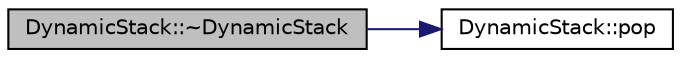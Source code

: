 digraph "DynamicStack::~DynamicStack"
{
 // LATEX_PDF_SIZE
  edge [fontname="Helvetica",fontsize="10",labelfontname="Helvetica",labelfontsize="10"];
  node [fontname="Helvetica",fontsize="10",shape=record];
  rankdir="LR";
  Node1 [label="DynamicStack::~DynamicStack",height=0.2,width=0.4,color="black", fillcolor="grey75", style="filled", fontcolor="black",tooltip=" "];
  Node1 -> Node2 [color="midnightblue",fontsize="10",style="solid",fontname="Helvetica"];
  Node2 [label="DynamicStack::pop",height=0.2,width=0.4,color="black", fillcolor="white", style="filled",URL="$class_dynamic_stack.html#ab1f72a3ef97015e7acd2be9f0e013542",tooltip=" "];
}
